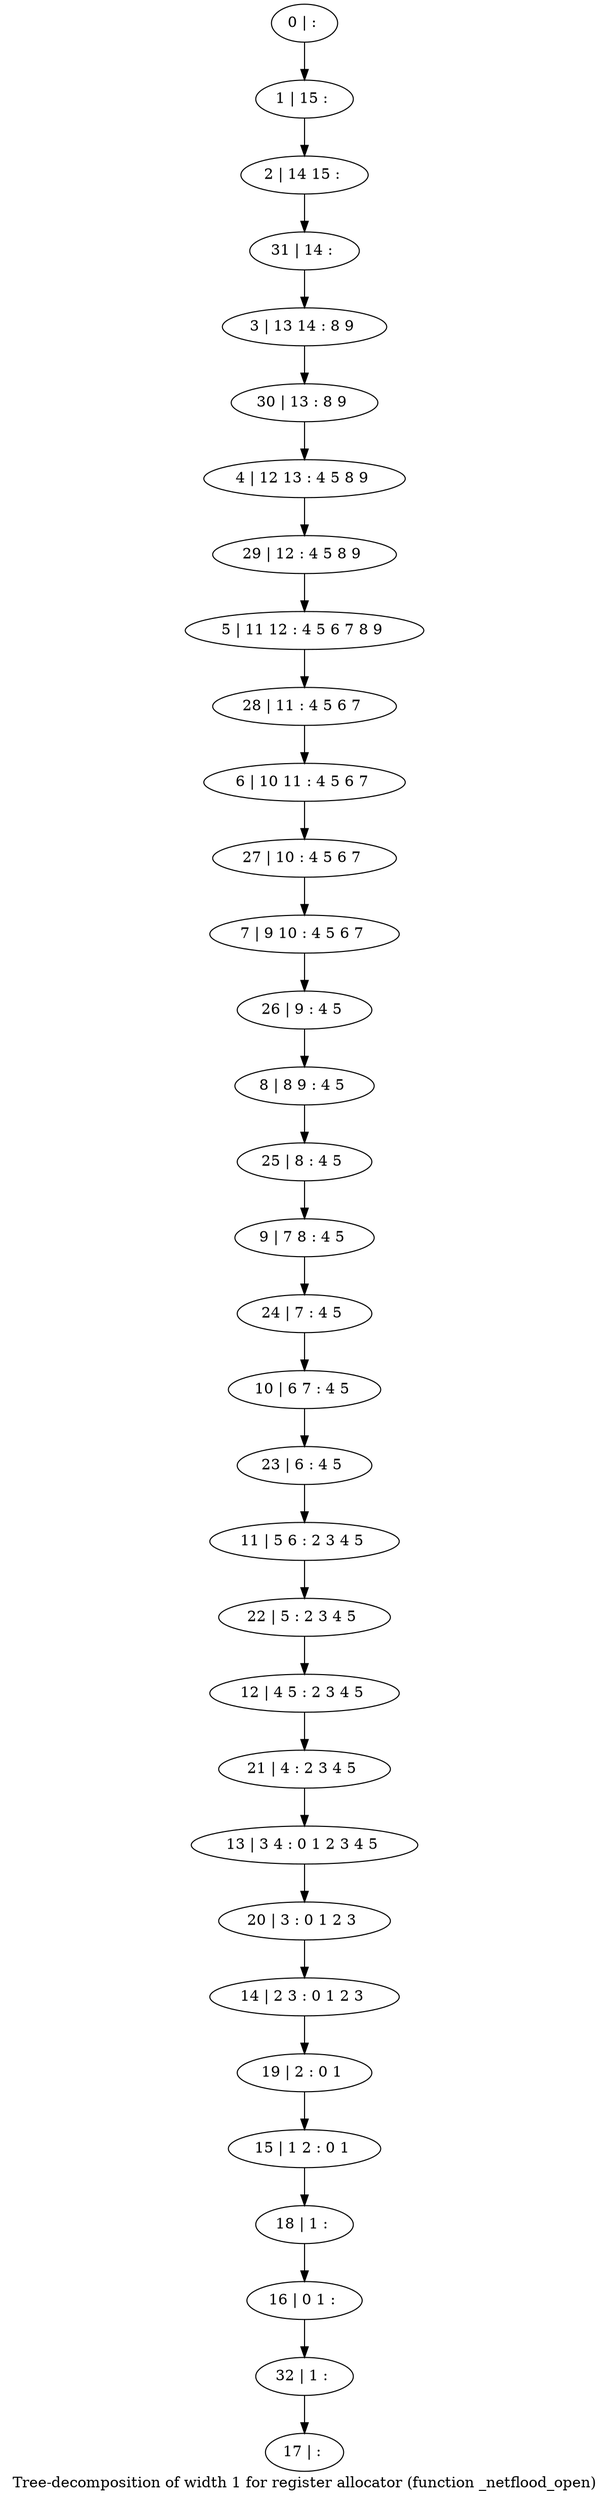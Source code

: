 digraph G {
graph [label="Tree-decomposition of width 1 for register allocator (function _netflood_open)"]
0[label="0 | : "];
1[label="1 | 15 : "];
2[label="2 | 14 15 : "];
3[label="3 | 13 14 : 8 9 "];
4[label="4 | 12 13 : 4 5 8 9 "];
5[label="5 | 11 12 : 4 5 6 7 8 9 "];
6[label="6 | 10 11 : 4 5 6 7 "];
7[label="7 | 9 10 : 4 5 6 7 "];
8[label="8 | 8 9 : 4 5 "];
9[label="9 | 7 8 : 4 5 "];
10[label="10 | 6 7 : 4 5 "];
11[label="11 | 5 6 : 2 3 4 5 "];
12[label="12 | 4 5 : 2 3 4 5 "];
13[label="13 | 3 4 : 0 1 2 3 4 5 "];
14[label="14 | 2 3 : 0 1 2 3 "];
15[label="15 | 1 2 : 0 1 "];
16[label="16 | 0 1 : "];
17[label="17 | : "];
18[label="18 | 1 : "];
19[label="19 | 2 : 0 1 "];
20[label="20 | 3 : 0 1 2 3 "];
21[label="21 | 4 : 2 3 4 5 "];
22[label="22 | 5 : 2 3 4 5 "];
23[label="23 | 6 : 4 5 "];
24[label="24 | 7 : 4 5 "];
25[label="25 | 8 : 4 5 "];
26[label="26 | 9 : 4 5 "];
27[label="27 | 10 : 4 5 6 7 "];
28[label="28 | 11 : 4 5 6 7 "];
29[label="29 | 12 : 4 5 8 9 "];
30[label="30 | 13 : 8 9 "];
31[label="31 | 14 : "];
32[label="32 | 1 : "];
0->1 ;
1->2 ;
18->16 ;
15->18 ;
19->15 ;
14->19 ;
20->14 ;
13->20 ;
21->13 ;
12->21 ;
22->12 ;
11->22 ;
23->11 ;
10->23 ;
24->10 ;
9->24 ;
25->9 ;
8->25 ;
26->8 ;
7->26 ;
27->7 ;
6->27 ;
28->6 ;
5->28 ;
29->5 ;
4->29 ;
30->4 ;
3->30 ;
31->3 ;
2->31 ;
32->17 ;
16->32 ;
}
